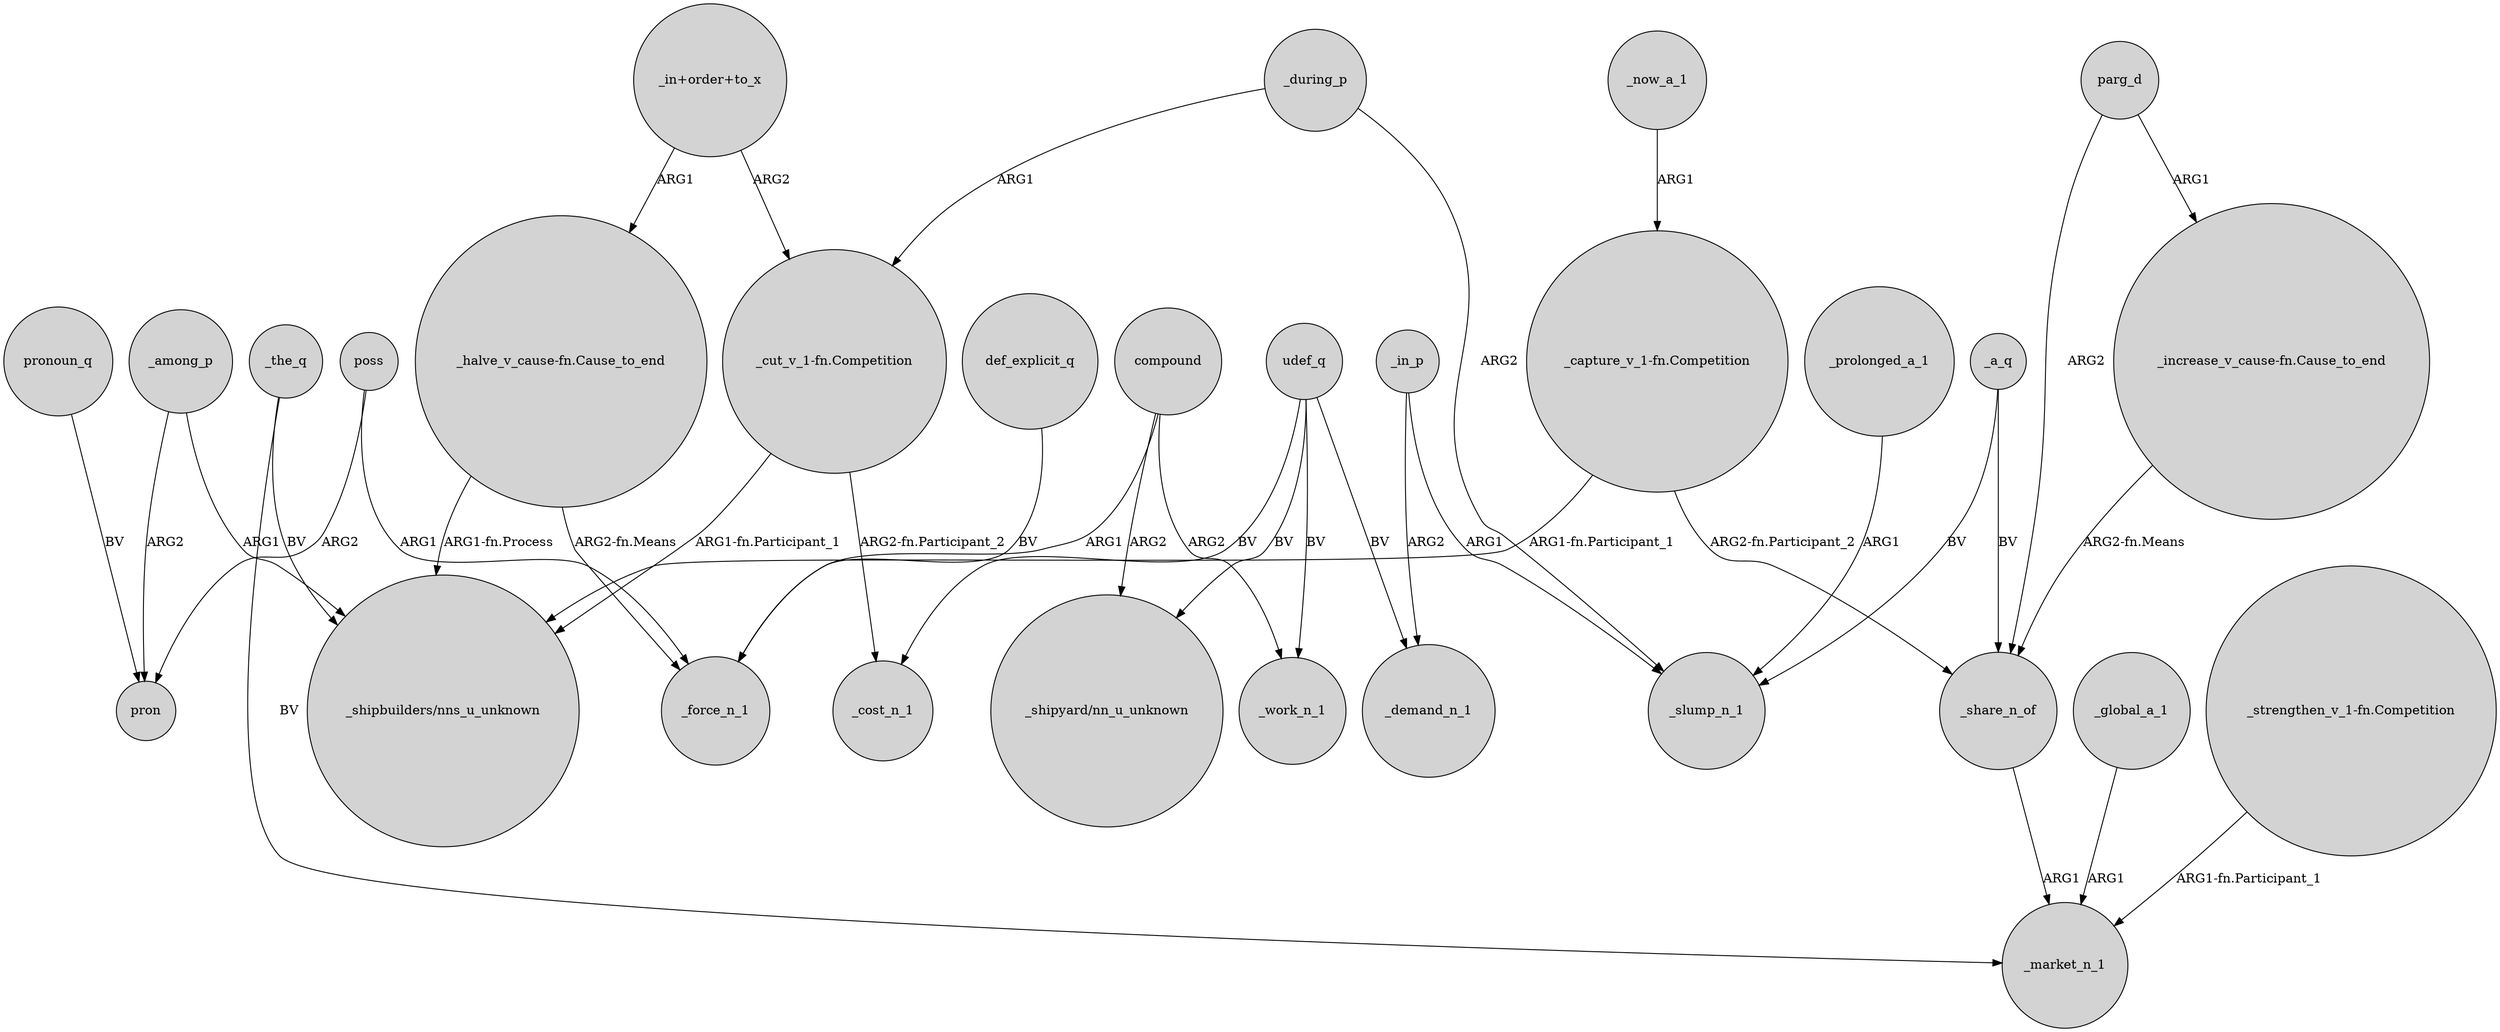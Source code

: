digraph {
	node [shape=circle style=filled]
	_the_q -> "_shipbuilders/nns_u_unknown" [label=BV]
	_among_p -> "_shipbuilders/nns_u_unknown" [label=ARG1]
	"_in+order+to_x" -> "_halve_v_cause-fn.Cause_to_end" [label=ARG1]
	"_halve_v_cause-fn.Cause_to_end" -> "_shipbuilders/nns_u_unknown" [label="ARG1-fn.Process"]
	_in_p -> _slump_n_1 [label=ARG1]
	def_explicit_q -> _force_n_1 [label=BV]
	compound -> _work_n_1 [label=ARG2]
	udef_q -> _work_n_1 [label=BV]
	_a_q -> _share_n_of [label=BV]
	_a_q -> _slump_n_1 [label=BV]
	_share_n_of -> _market_n_1 [label=ARG1]
	compound -> _force_n_1 [label=ARG1]
	parg_d -> "_increase_v_cause-fn.Cause_to_end" [label=ARG1]
	_the_q -> _market_n_1 [label=BV]
	pronoun_q -> pron [label=BV]
	poss -> pron [label=ARG2]
	"_increase_v_cause-fn.Cause_to_end" -> _share_n_of [label="ARG2-fn.Means"]
	_during_p -> _slump_n_1 [label=ARG2]
	_global_a_1 -> _market_n_1 [label=ARG1]
	"_cut_v_1-fn.Competition" -> _cost_n_1 [label="ARG2-fn.Participant_2"]
	"_halve_v_cause-fn.Cause_to_end" -> _force_n_1 [label="ARG2-fn.Means"]
	"_capture_v_1-fn.Competition" -> "_shipbuilders/nns_u_unknown" [label="ARG1-fn.Participant_1"]
	udef_q -> _demand_n_1 [label=BV]
	_during_p -> "_cut_v_1-fn.Competition" [label=ARG1]
	"_strengthen_v_1-fn.Competition" -> _market_n_1 [label="ARG1-fn.Participant_1"]
	_prolonged_a_1 -> _slump_n_1 [label=ARG1]
	udef_q -> "_shipyard/nn_u_unknown" [label=BV]
	"_cut_v_1-fn.Competition" -> "_shipbuilders/nns_u_unknown" [label="ARG1-fn.Participant_1"]
	"_capture_v_1-fn.Competition" -> _share_n_of [label="ARG2-fn.Participant_2"]
	poss -> _force_n_1 [label=ARG1]
	parg_d -> _share_n_of [label=ARG2]
	_in_p -> _demand_n_1 [label=ARG2]
	"_in+order+to_x" -> "_cut_v_1-fn.Competition" [label=ARG2]
	_now_a_1 -> "_capture_v_1-fn.Competition" [label=ARG1]
	compound -> "_shipyard/nn_u_unknown" [label=ARG2]
	_among_p -> pron [label=ARG2]
	udef_q -> _cost_n_1 [label=BV]
}
